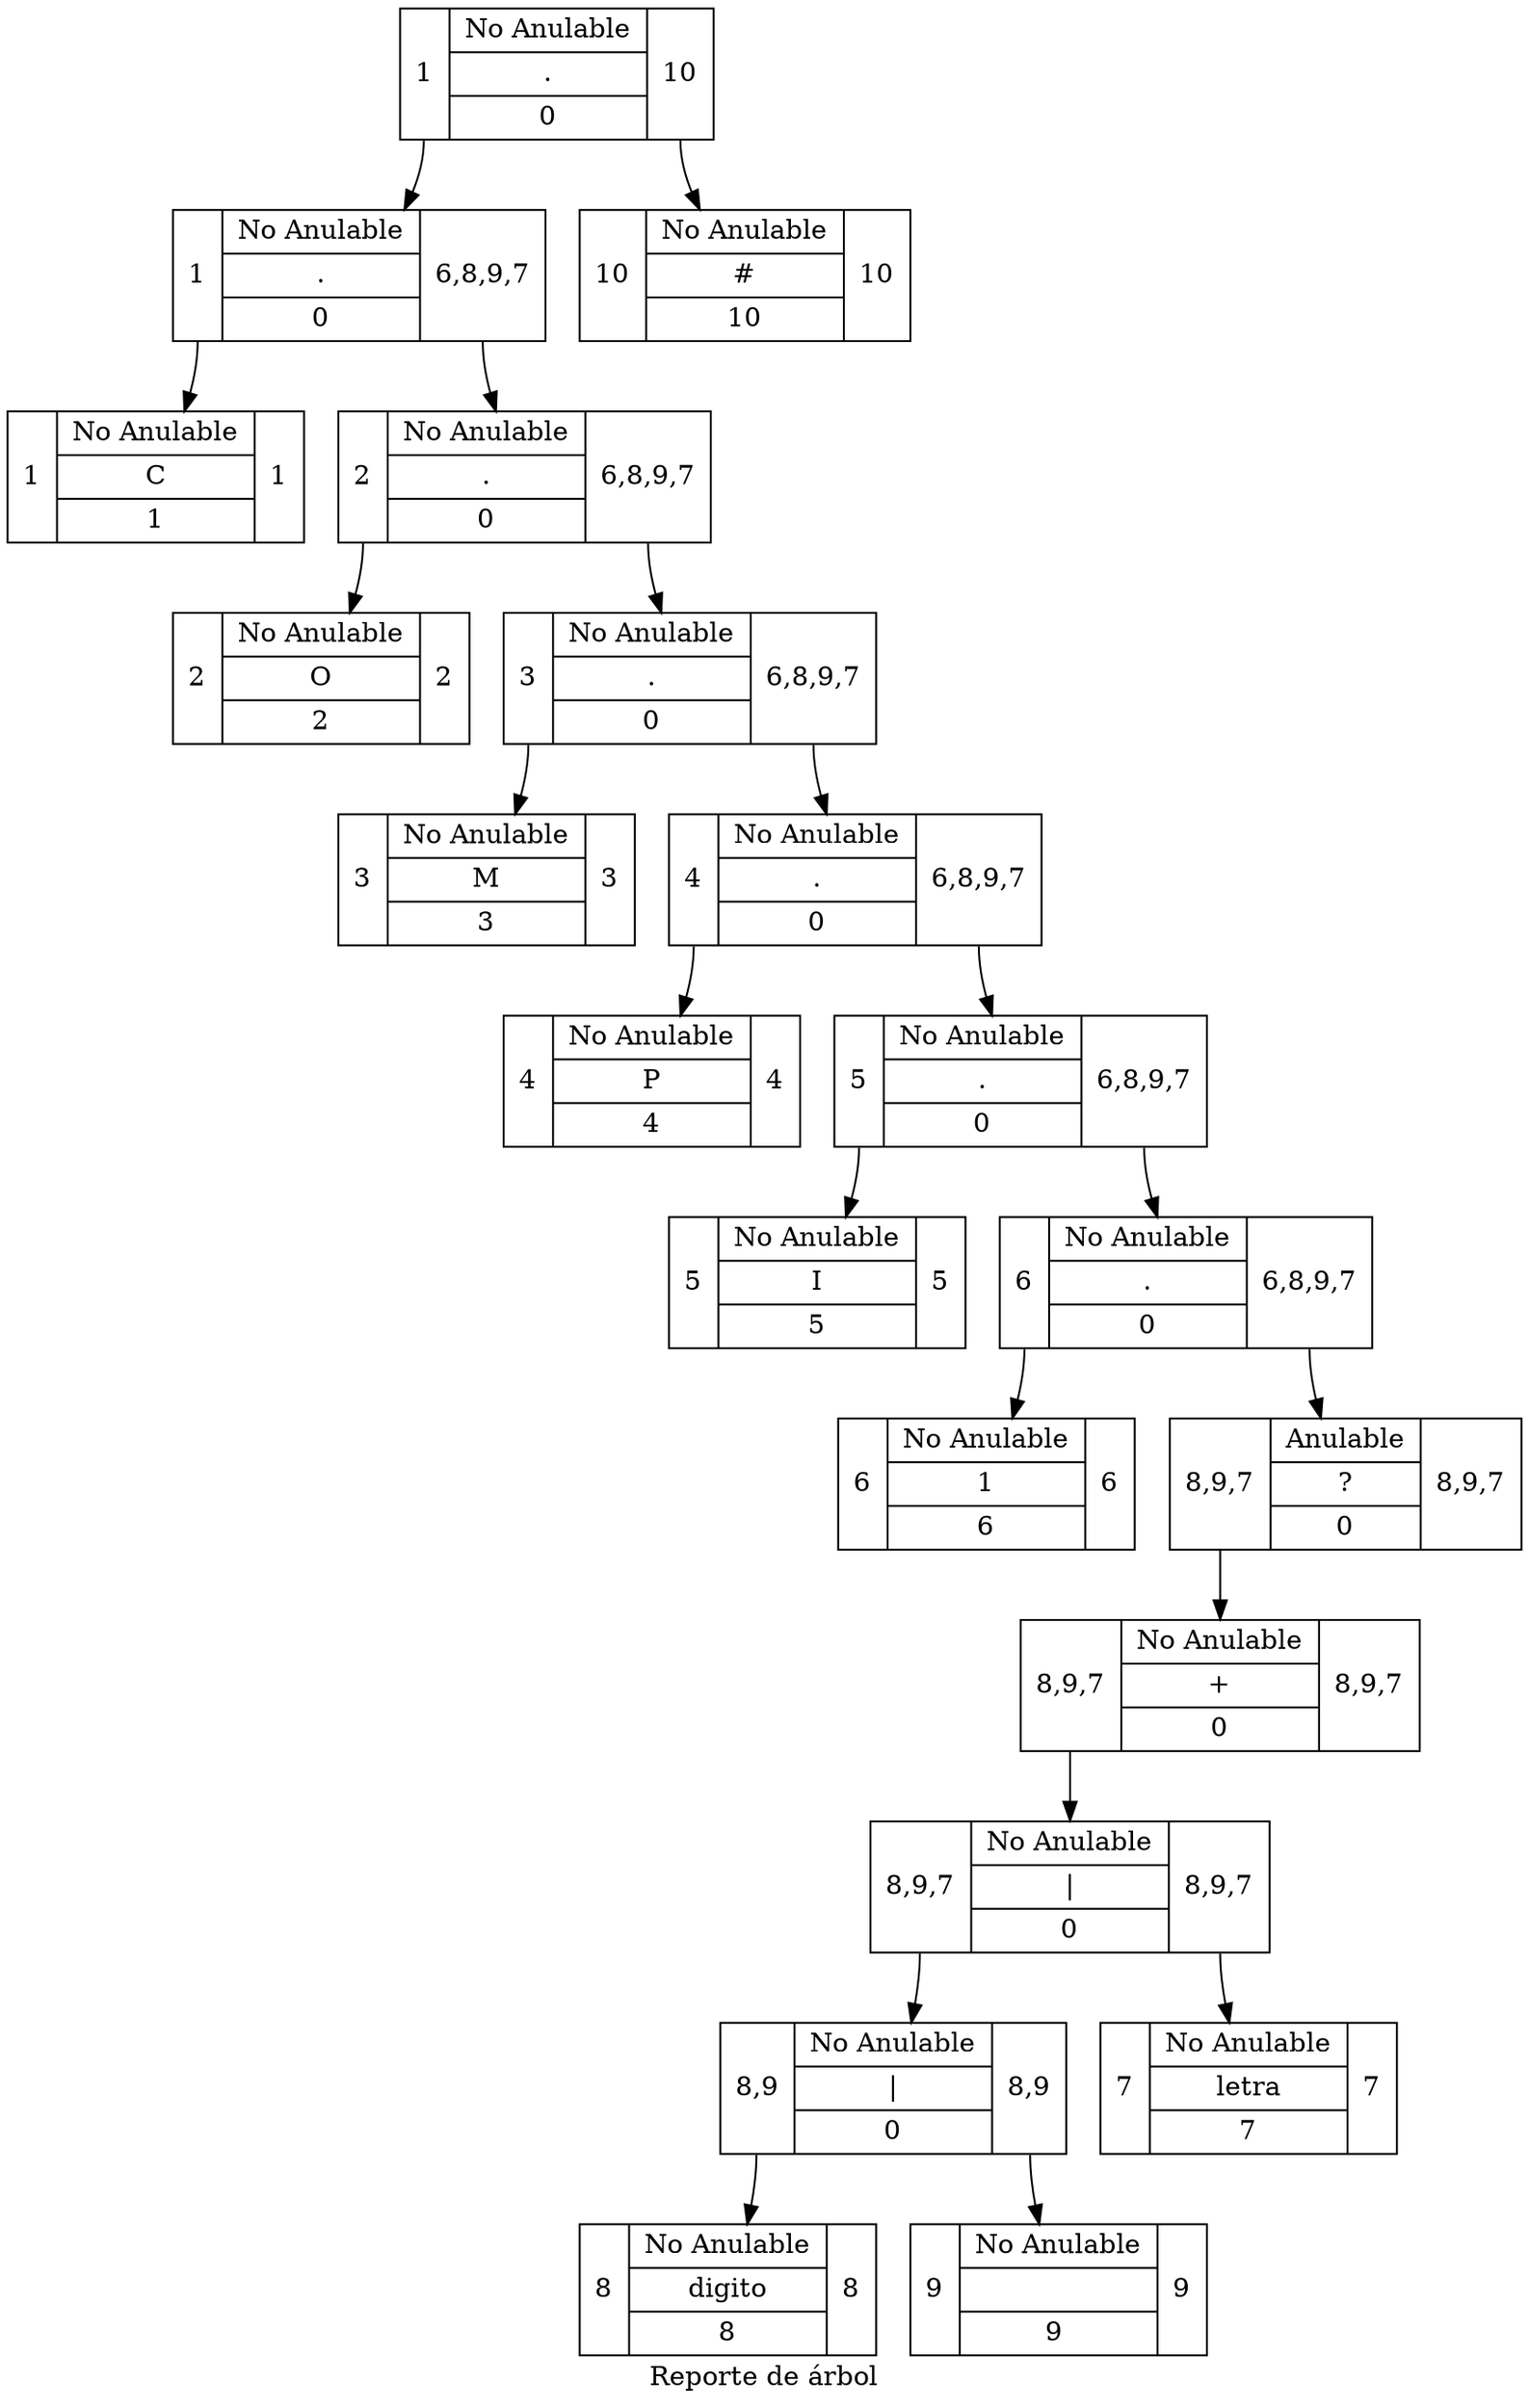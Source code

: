 digraph Arbol{
node [shape=record, height=.1];
"node4"[label = "<f0>1 |{ No Anulable | \C | 1 } |<f2>1 "];
"node2"[label = "<f0>1 |{ No Anulable | \. | 0 } |<f2>6,8,9,7 "];
"node2":f0 -> "node4";
"node2":f2 -> "node6";
"node8"[label = "<f0>2 |{ No Anulable | \O | 2 } |<f2>2 "];
"node6"[label = "<f0>2 |{ No Anulable | \. | 0 } |<f2>6,8,9,7 "];
"node6":f0 -> "node8";
"node6":f2 -> "node10";
"node12"[label = "<f0>3 |{ No Anulable | \M | 3 } |<f2>3 "];
"node10"[label = "<f0>3 |{ No Anulable | \. | 0 } |<f2>6,8,9,7 "];
"node10":f0 -> "node12";
"node10":f2 -> "node14";
"node16"[label = "<f0>4 |{ No Anulable | \P | 4 } |<f2>4 "];
"node14"[label = "<f0>4 |{ No Anulable | \. | 0 } |<f2>6,8,9,7 "];
"node14":f0 -> "node16";
"node14":f2 -> "node18";
"node20"[label = "<f0>5 |{ No Anulable | \I | 5 } |<f2>5 "];
"node18"[label = "<f0>5 |{ No Anulable | \. | 0 } |<f2>6,8,9,7 "];
"node18":f0 -> "node20";
"node18":f2 -> "node22";
"node24"[label = "<f0>6 |{ No Anulable | \1 | 6 } |<f2>6 "];
"node22"[label = "<f0>6 |{ No Anulable | \. | 0 } |<f2>6,8,9,7 "];
"node22":f0 -> "node24";
"node22":f2 -> "node26";
"node36"[label = "<f0>8 |{ No Anulable | digito | 8 } |<f2>8 "];
"node32"[label = "<f0>8,9 |{ No Anulable | \| | 0 } |<f2>8,9 "];
"node32":f0 -> "node36";
"node32":f2 -> "node38";
"node38"[label = "<f0>9 |{ No Anulable | \  | 9 } |<f2>9 "];
"node30"[label = "<f0>8,9,7 |{ No Anulable | \| | 0 } |<f2>8,9,7 "];
"node30":f0 -> "node32";
"node30":f2 -> "node34";
"node34"[label = "<f0>7 |{ No Anulable | letra | 7 } |<f2>7 "];
"node28"[label = "<f0>8,9,7 |{ No Anulable | \+ | 0 } |<f2>8,9,7 "];
"node28":f0 -> "node30";
"node26"[label = "<f0>8,9,7 |{ Anulable | \? | 0 } |<f2>8,9,7 "];
"node26":f0 -> "node28";
"node0"[label = "<f0>1 |{ No Anulable | \. | 0 } |<f2>10 "];
"node0":f0 -> "node2";
"node0":f2 -> "node1";
"node1"[label = "<f0>10 |{ No Anulable | \# | 10 } |<f2>10 "];
label= "Reporte de árbol";
}
